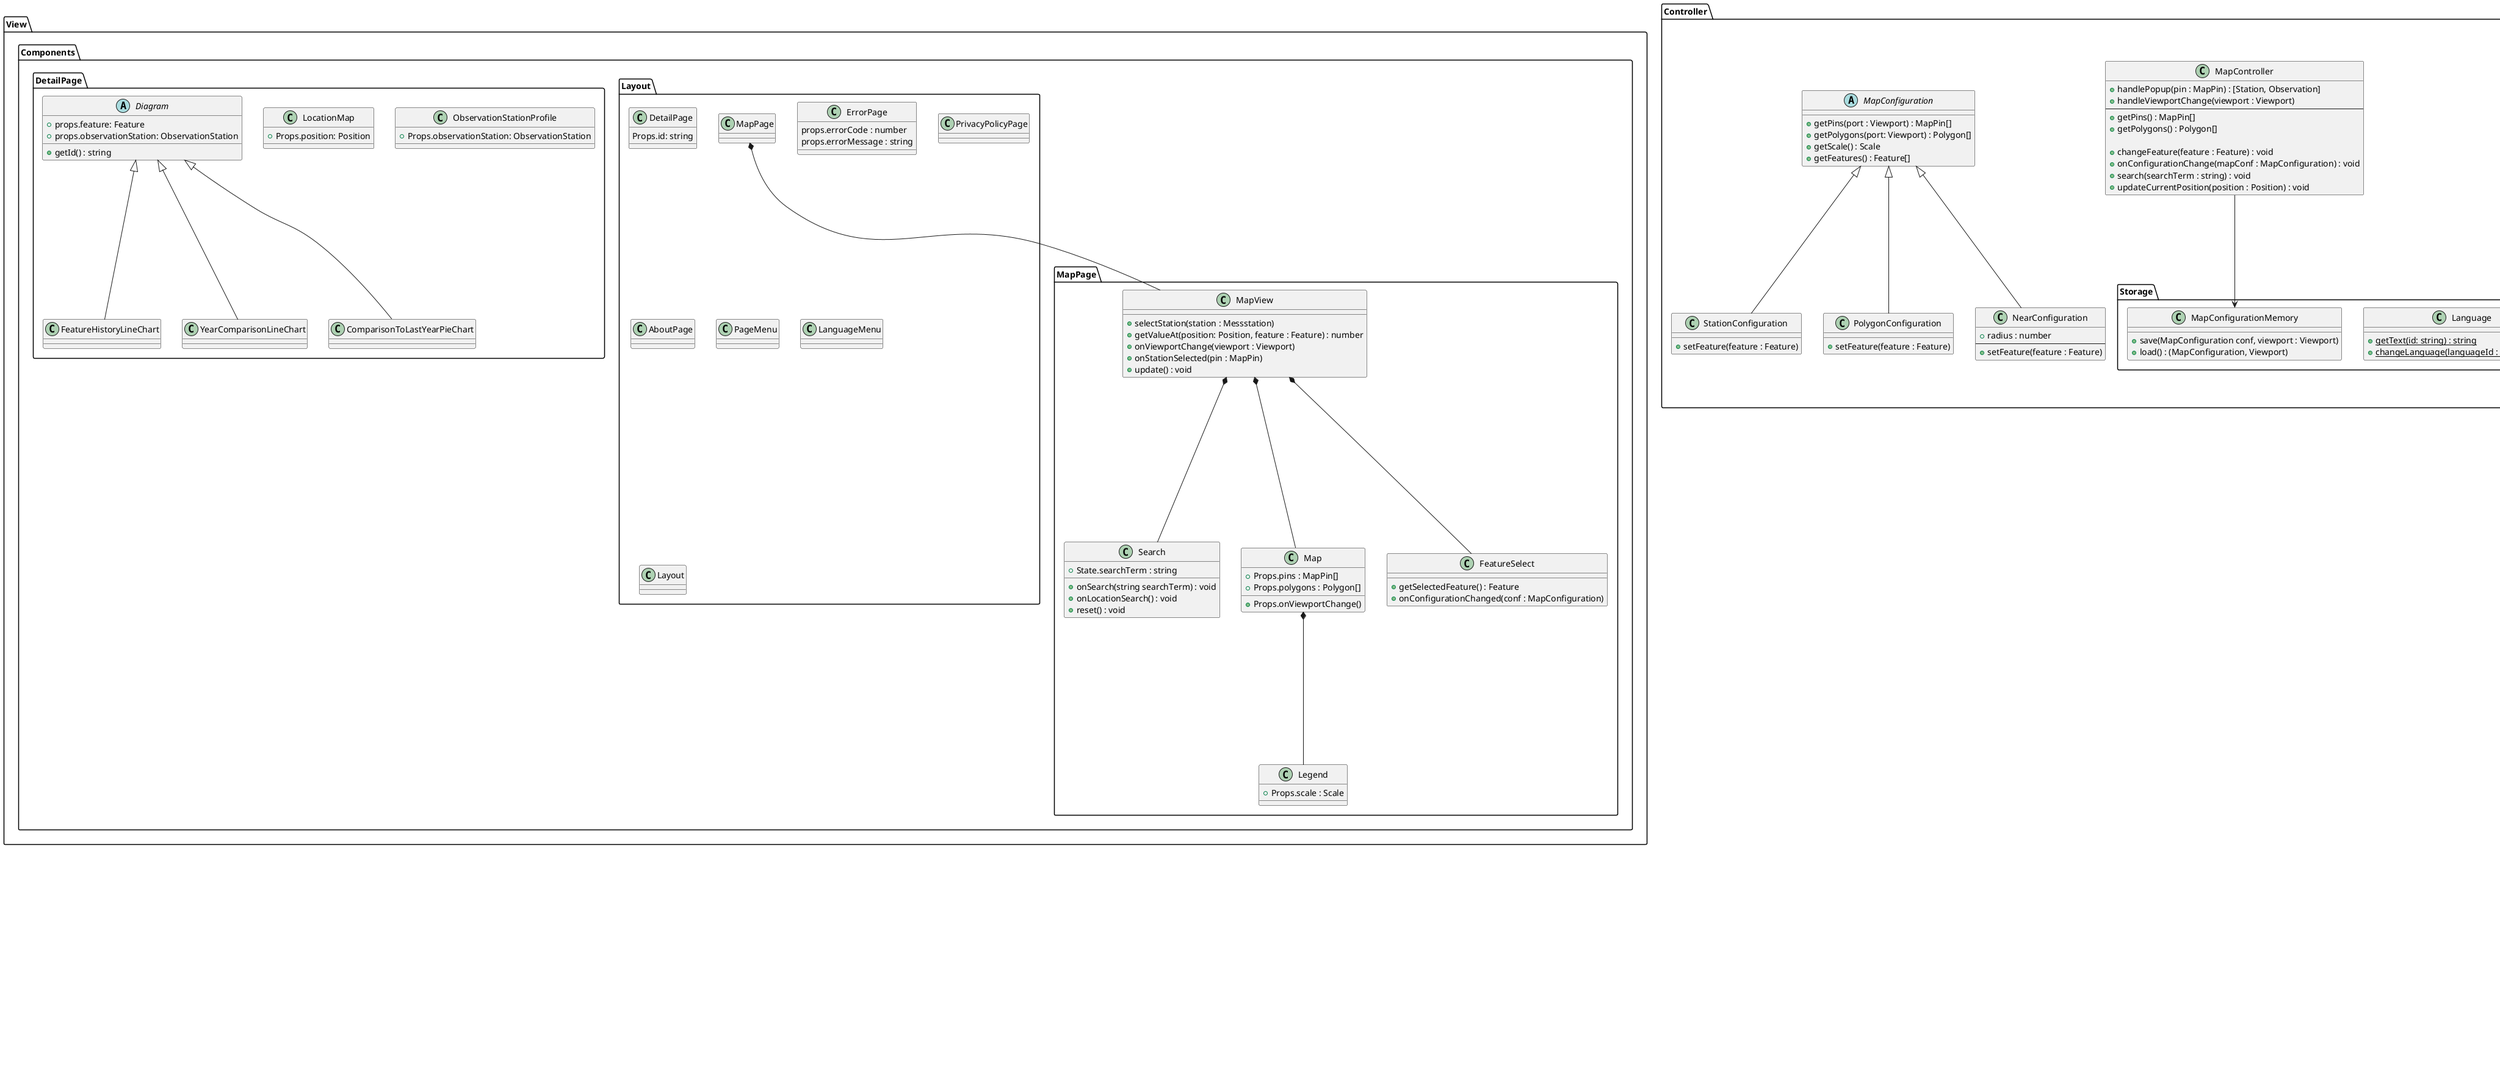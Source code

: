 @startuml MVC

namespace Model {


    Feature --> Position
    Feature --> Scale

    MapPin --> Position
    Viewport --> Position

    Observation --> Feature
    Observation --> Position
    Observation --> ObservationStation

    ObservationStation --> Feature
    ObservationStation --> Position

    Scale --> Color

    class MapPin {
        +constructor(position : Position)

        + getPosition() : Position
        + setPosition(position : Position) : void

        + getValue() : number
        + setValue(value : number) : void

        + getStationId() : string
        + setStationId(id : string) : void

        + getColor() : Color
        + setColor(color : Color) : void
    }

    class Viewport {
        + getCenter() : Position
        + getZoom() : number
        + getRadius() : number
        + setCenter(position : Position) : void
        + setZoom(zoom : number) : void
    }

    class ObservationStation {
        - id : number
        - name : string
        - description : string
        - position : Position
        - availableFeatures : Feature[]

        + constructor(id: number, name: string, description: string, position: Position, features: Feature[])
        + getId() : number
        + getName() : string
        + getDescription() : string
        + getPosition() : Position
        + getFeatures() : Feature[]
        + async getDiagrams() : Promise<DetailPage.Diagram[]>
        + hasFeature(feature : Feature) : Boolean
    }

    class Observation {
        - observationStation : ObservationStation
        - position: Position
        - feature : Feature
        - value : number
        - timestamp : Date

        + constructor(observationStation: ObservationStation, position: Position, feature: Feature, dateTime: Date, value: number)
        + getObservationStation() : ObservationStation
        + getPosition(): Position
        + getFeature() : Feature
        + getValue() : number
        + getTimeStamp() : Date
    }

    enum Timespan {
        LAST_YEAR,
        LAST_3_MONTHS,
        LAST_MONTH,
        LAST_WEEK,
        LAST_3_DAYS,
        TODAY,
    }

    class Position {
        - latitude : number
        - logitude : number

        + constructor(latitude: number, logitude: number)
        + getLatitude(): number
        + getLongitude(): number
        + toString(): string
    }

    class Feature {
        - id : number
        - name : string
        - description : string
        - scale : Scale
        - relatedWeblink : string
        - drawableDiagrams : DetailPage.Diagram[]
        - limit: number
        - unitOfMeasurement: string

        + constructor(id : number, name : string, description : string, scale : Scale, relatedWeblink : string, drawableDiagrams : DetailPage.Diagram[], limit: number, unitOfMeasurement: string)
        + getID(): number
        + getName(): string
        + getDescription(): string
        + getRelatedScale(): Scale
        + getRelatedWeblink(): string
        + async getDrawableDiagrams(observationStation: ObservationStation): Promise<DetailPage.Diagram[]>
        + getLimit(): number
        + getUnitOfMeasurement(): string
        + limitIsExceeded(observation: Observation): boolean
    }

    class Color {
        {static} + readonly GREEN = "#50EE70"
        {static} + readonly LIGHTGREEN = "#AAFF55"
        {static} + readonly YELLOW = "#FFFF00"
        {static} + readonly ORANGE = "#FFA500"
        {static} + readonly RED = "#FF0000"
        {static} + readonly WHITE = "#FFFFFF"
        {static} + readonly BLACK = "#000000"
        {static} + readonly PRIMARY
        {static} + readonly SECONDARY

        + constructor(r: number, g: number, b: number)
        + constructor(hex: string)
        + getRGB() : [number, number, number]
        + getHex() : string
    }

    class Scale {
        + constructor(linearTransition: boolean, colors : {number, string}[])
        + getColor(value : number) : Color
    }

}

namespace View {
    namespace Components {
        namespace MapPage {

            View.Components.Layout.MapPage *-- View.Components.MapPage.MapView
            
            MapView *-- Search
            
            MapView *-- Map
            MapView *-- FeatureSelect

            Map *-- Legend

            class FeatureSelect {
                + getSelectedFeature() : Feature
                + onConfigurationChanged(conf : MapConfiguration)
            }
            class Search {
                + State.searchTerm : string
                + onSearch(string searchTerm) : void
                + onLocationSearch() : void
                + reset() : void
            }

            class MapView {
                + selectStation(station : Messstation)
                + getValueAt(position: Position, feature : Feature) : number
                + onViewportChange(viewport : Viewport)
                + onStationSelected(pin : MapPin)
                + update() : void
            }
            class Map {
                + Props.pins : MapPin[]
                + Props.polygons : Polygon[]
                + Props.onViewportChange()
            }
            class Legend {
                + Props.scale : Scale
            }
        }
        namespace DetailPage {
            class ObservationStationProfile {
                + Props.observationStation: ObservationStation
            }
            class LocationMap {
                + Props.position: Position
            }
            abstract Diagram {
                + props.feature: Feature
                + props.observationStation: ObservationStation
                + getId() : string
            }
            class FeatureHistoryLineChart extends Diagram
            class YearComparisonLineChart extends Diagram
            class ComparisonToLastYearPieChart extends Diagram
        }


        namespace Layout {
            class MapPage
            class DetailPage {
                Props.id: string
            }
            class ErrorPage {
                props.errorCode : number
                props.errorMessage : string
            }
            class PrivacyPolicyPage
            class AboutPage
            class PageMenu
            class LanguageMenu
            class Layout
        }
    }
}


namespace Controller {
    namespace Frost {
        class FROSTServer {
            + setUrl(url : string) : void
            + getUrl() : string
        }

        class FROSTQuery {
            + send() : QueryResult
            + setTop(n : number) : void
            + setSkip(n : number) : void
            + enableCount(set : boolean) : void
            + setOrderBy(orderBy : string) : void
            + setSelect(select : string) : void
            + setFilter(filter : string) : void
            + setExpand(expand : string) : void
            + setId(id : string) : void
            + setType(type : string) : void
        }

        interface QueryResult

        class Adapter {
            + convertToLoc(data : QueryResult) : Location[]
            + convertToObs(data : QueryResult) : Observations[]
            + convertToSta(data : QueryResult) : ObservationStation[]
        }

        class DataProvider {
            + getLatestObservations(center : Position, radius: number, feature : Feature) : Observation[]
            + getLatestObservation(station : ObservationStation, feature : Feature) : Observation
            + getObservations(station : ObservationStation, start : Date, end : Date, feature : Feature) : Observation[]
            + getObservations(station : ObservationStation, start : Date, end : Date, feature : Feature, frequency : Frequency) : Observation[]
            + getObservationStations(middle: Position, radius : number) : ObservationStation[]
            + getObservationStation(id : string) : ObservationStation
        }
        class FeatureProvider {
            + getFeature(featureID : number) : Feature
            + getFeature(featureName : string) : Feature
            + getRegisteredFeatures() : Feature[]
        }
    }
    namespace Storage {
        class Language {
            {static} + getText(id: string) : string
            {static} + changeLanguage(languageId : number): void
        }

        class MapConfigurationMemory {
            + save(MapConfiguration conf, viewport : Viewport)
            + load() : (MapConfiguration, Viewport)
        }
    }

    MapController --> Controller.Storage.MapConfigurationMemory

    class MapController {
        + handlePopup(pin : MapPin) : [Station, Observation]
        + handleViewportChange(viewport : Viewport)
        --
        + getPins() : MapPin[]
        + getPolygons() : Polygon[]

        + changeFeature(feature : Feature) : void
        + onConfigurationChange(mapConf : MapConfiguration) : void
        + search(searchTerm : string) : void
        + updateCurrentPosition(position : Position) : void
    }

    abstract MapConfiguration {
        + getPins(port : Viewport) : MapPin[]
        + getPolygons(port: Viewport) : Polygon[]
        + getScale() : Scale
        + getFeatures() : Feature[]
    }

    class StationConfiguration extends MapConfiguration {
        + setFeature(feature : Feature)
    }

    class PolygonConfiguration extends MapConfiguration {
        + setFeature(feature : Feature)
    }

    class NearConfiguration extends MapConfiguration {
        + radius : number
        --
        + setFeature(feature : Feature)
    }

}

@enduml
